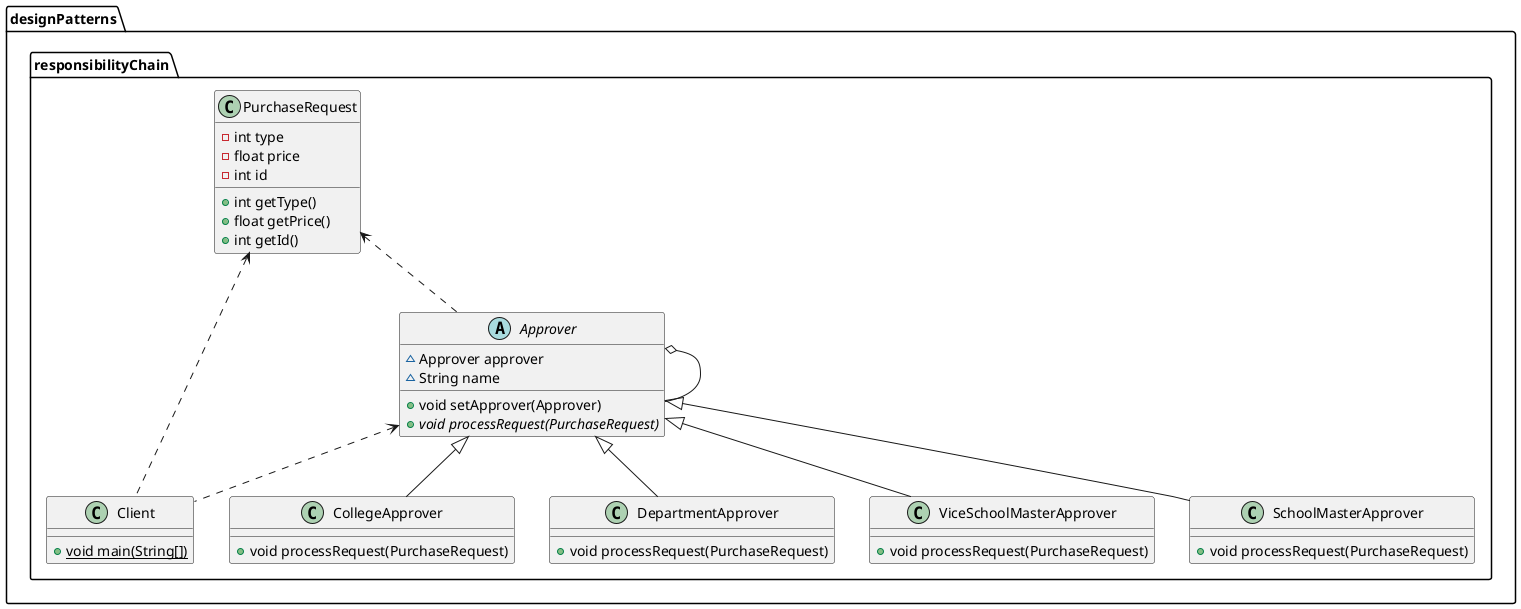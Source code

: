 @startuml
class designPatterns.responsibilityChain.Client {
+ {static} void main(String[])
}
abstract class designPatterns.responsibilityChain.Approver {
~ Approver approver
~ String name
+ void setApprover(Approver)
+ {abstract}void processRequest(PurchaseRequest)
}
class designPatterns.responsibilityChain.PurchaseRequest {
- int type
- float price
- int id
+ int getType()
+ float getPrice()
+ int getId()
}
class designPatterns.responsibilityChain.CollegeApprover {
+ void processRequest(PurchaseRequest)
}
class designPatterns.responsibilityChain.DepartmentApprover {
+ void processRequest(PurchaseRequest)
}
class designPatterns.responsibilityChain.ViceSchoolMasterApprover {
+ void processRequest(PurchaseRequest)
}
class designPatterns.responsibilityChain.SchoolMasterApprover {
+ void processRequest(PurchaseRequest)
}


designPatterns.responsibilityChain.Approver <|-- designPatterns.responsibilityChain.CollegeApprover
designPatterns.responsibilityChain.Approver <|-- designPatterns.responsibilityChain.DepartmentApprover
designPatterns.responsibilityChain.Approver <|-- designPatterns.responsibilityChain.ViceSchoolMasterApprover
designPatterns.responsibilityChain.Approver <|-- designPatterns.responsibilityChain.SchoolMasterApprover
designPatterns.responsibilityChain.Approver <.. designPatterns.responsibilityChain.Client
designPatterns.responsibilityChain.PurchaseRequest <.. designPatterns.responsibilityChain.Client
designPatterns.responsibilityChain.PurchaseRequest <.. designPatterns.responsibilityChain.Approver
designPatterns.responsibilityChain.Approver o-- designPatterns.responsibilityChain.Approver
@enduml